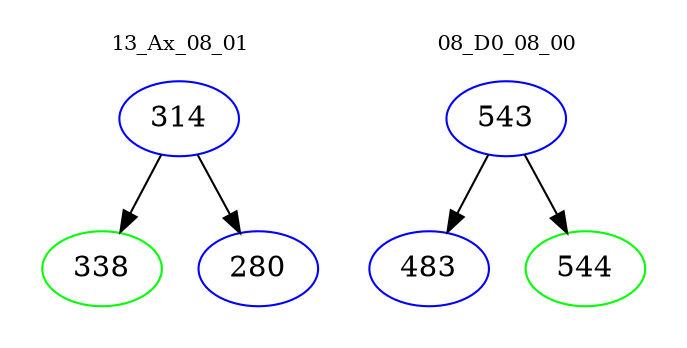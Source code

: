 digraph{
subgraph cluster_0 {
color = white
label = "13_Ax_08_01";
fontsize=10;
T0_314 [label="314", color="blue"]
T0_314 -> T0_338 [color="black"]
T0_338 [label="338", color="green"]
T0_314 -> T0_280 [color="black"]
T0_280 [label="280", color="blue"]
}
subgraph cluster_1 {
color = white
label = "08_D0_08_00";
fontsize=10;
T1_543 [label="543", color="blue"]
T1_543 -> T1_483 [color="black"]
T1_483 [label="483", color="blue"]
T1_543 -> T1_544 [color="black"]
T1_544 [label="544", color="green"]
}
}
